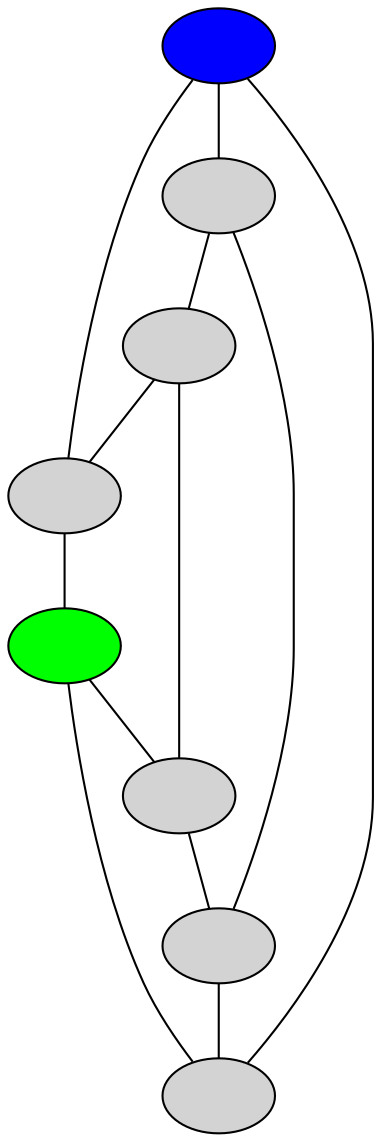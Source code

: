 graph crown {
	n1 [label="", style="filled", fillcolor="blue"];
	n2 [label="", style="filled", fillcolor=""];
	n3 [label="", style="filled", fillcolor=""];
	n4 [label="", style="filled", fillcolor=""];
	n5 [label="", style="filled", fillcolor="green"];
	n6 [label="", style="filled", fillcolor=""];
	n7 [label="", style="filled", fillcolor=""];
	n8 [label="", style="filled", fillcolor=""];
	
	n1 -- n2 -- n3 -- n4 -- n5 -- n6 -- n7 -- n8 -- n1;
	n1 -- n4;
	n2 -- n7;
	n3 -- n6;
	n5 -- n8;
}
